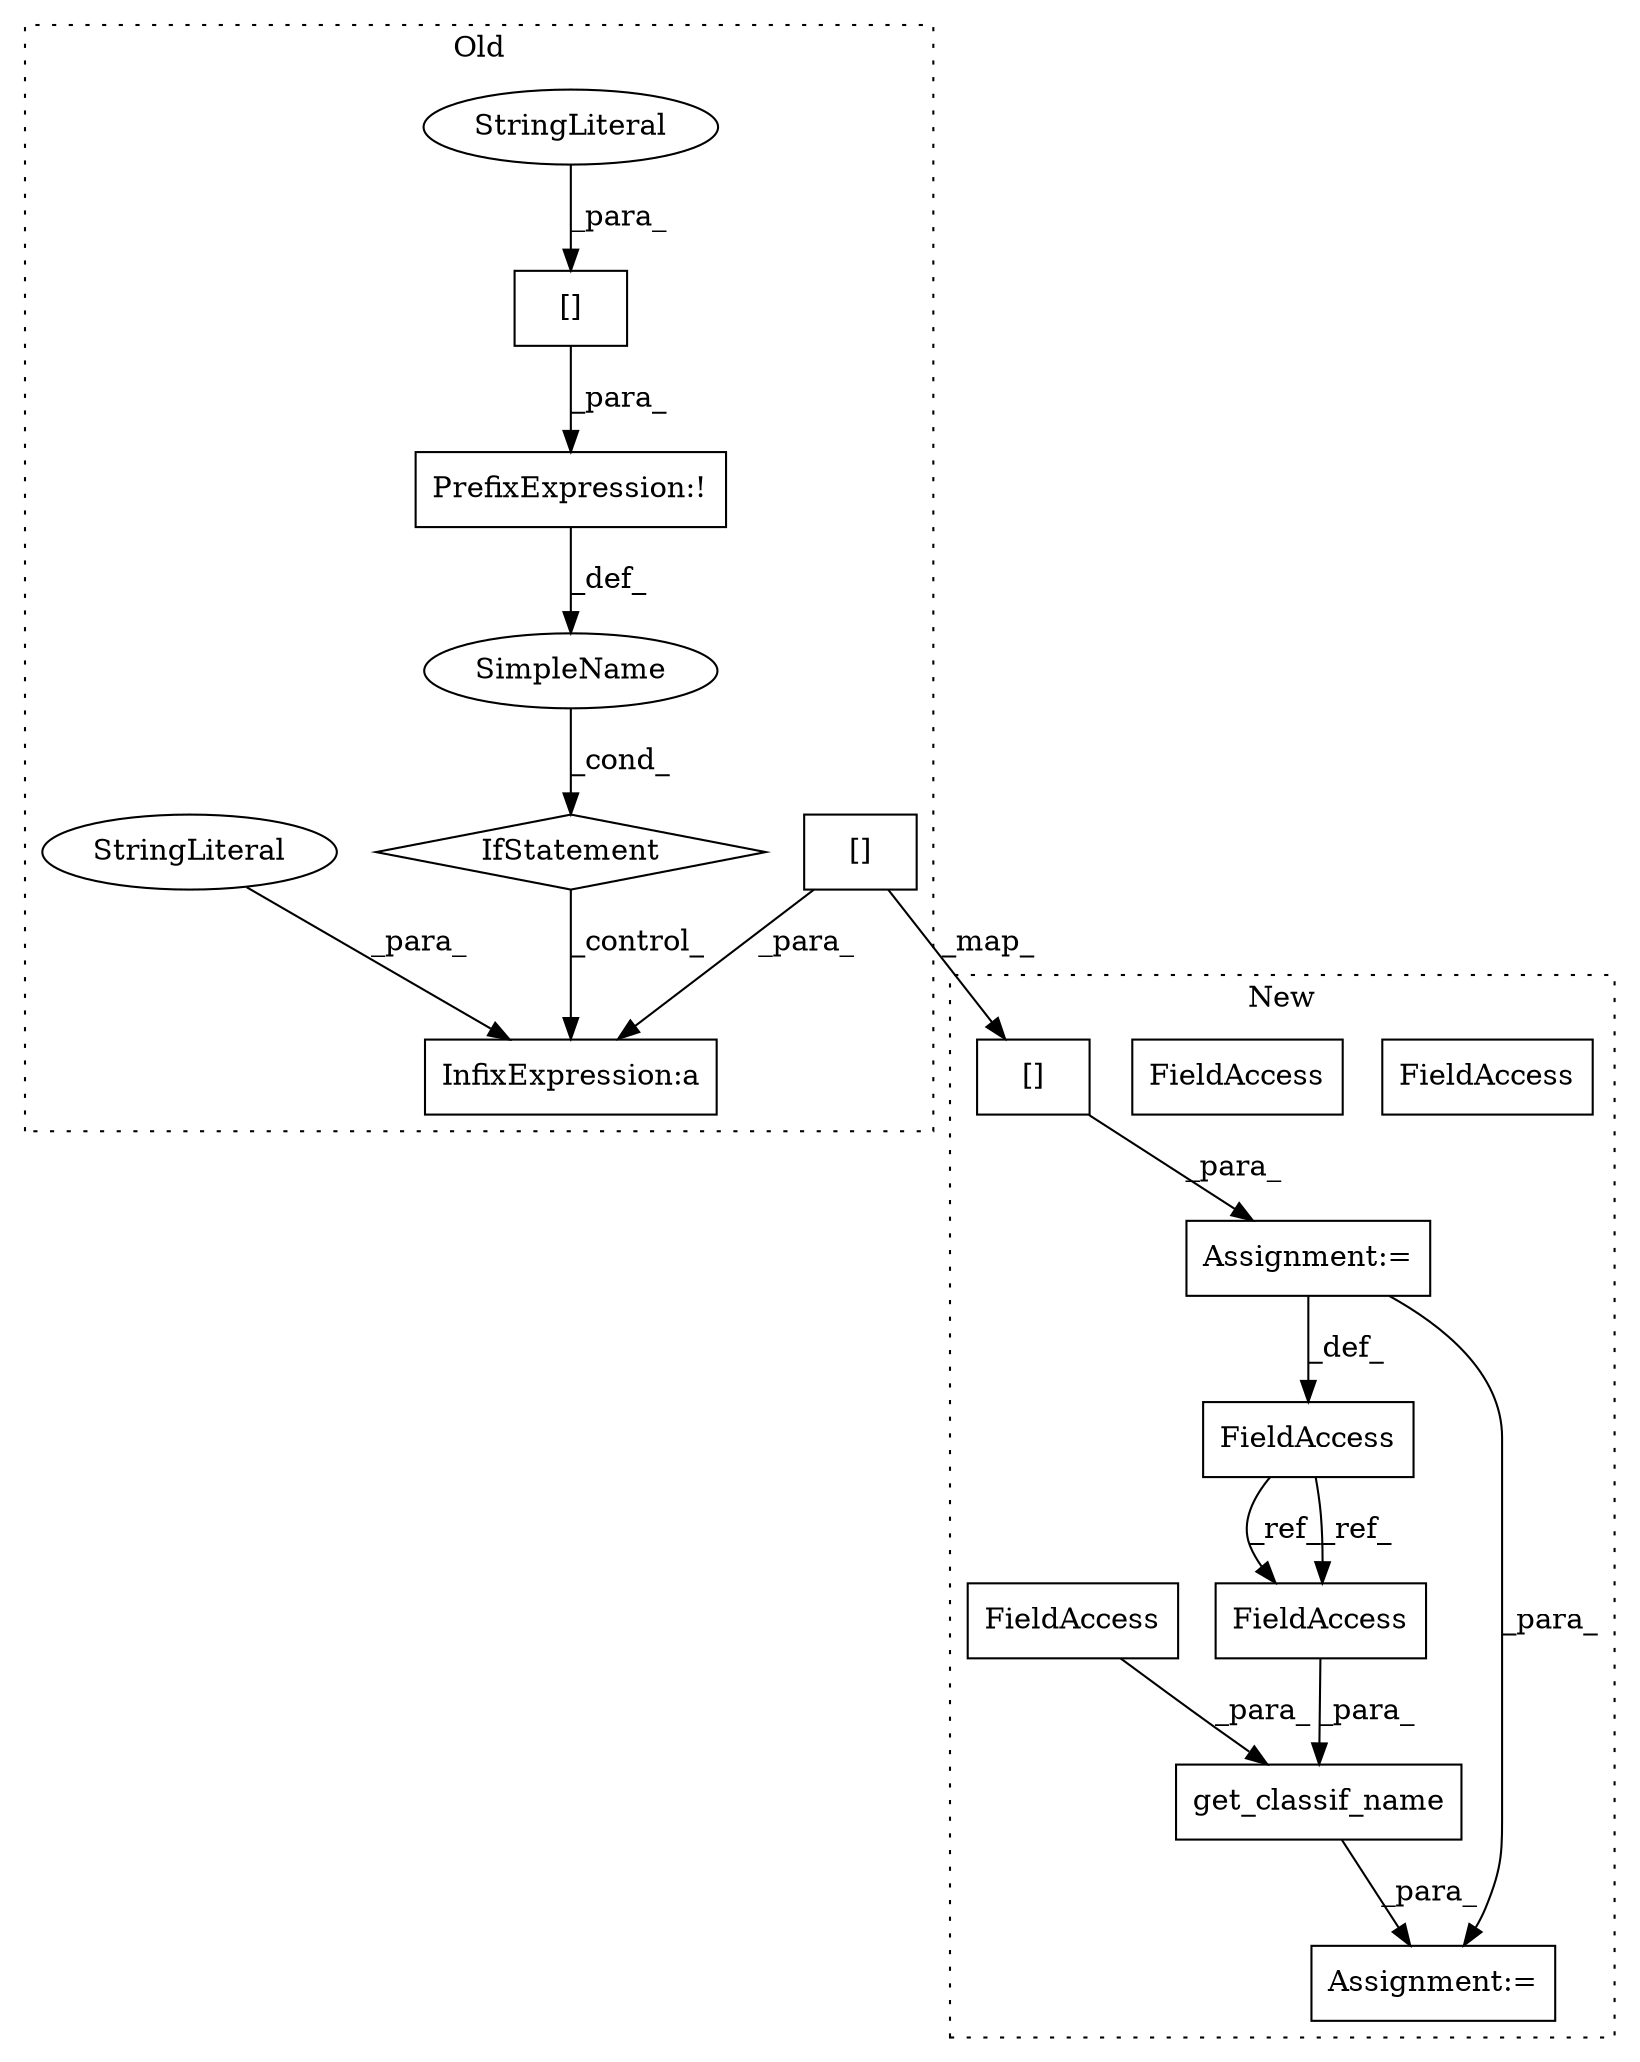 digraph G {
subgraph cluster0 {
1 [label="IfStatement" a="25" s="8717" l="3" shape="diamond"];
3 [label="InfixExpression:a" a="27" s="8750" l="3" shape="box"];
4 [label="PrefixExpression:!" a="38" s="8696" l="1" shape="box"];
5 [label="[]" a="2" s="8697,8716" l="7,1" shape="box"];
8 [label="SimpleName" a="42" s="" l="" shape="ellipse"];
9 [label="StringLiteral" a="45" s="8704" l="12" shape="ellipse"];
10 [label="StringLiteral" a="45" s="8740" l="10" shape="ellipse"];
13 [label="[]" a="2" s="8753,8772" l="7,1" shape="box"];
label = "Old";
style="dotted";
}
subgraph cluster1 {
2 [label="get_classif_name" a="32" s="8323,8378" l="17,1" shape="box"];
6 [label="FieldAccess" a="22" s="8340" l="22" shape="box"];
7 [label="FieldAccess" a="22" s="8163" l="22" shape="box"];
11 [label="FieldAccess" a="22" s="8363" l="15" shape="box"];
12 [label="Assignment:=" a="7" s="8185" l="1" shape="box"];
14 [label="[]" a="2" s="8186,8205" l="7,1" shape="box"];
15 [label="Assignment:=" a="7" s="8322" l="1" shape="box"];
16 [label="FieldAccess" a="22" s="8363" l="15" shape="box"];
17 [label="FieldAccess" a="22" s="8340" l="22" shape="box"];
label = "New";
style="dotted";
}
1 -> 3 [label="_control_"];
2 -> 15 [label="_para_"];
4 -> 8 [label="_def_"];
5 -> 4 [label="_para_"];
7 -> 17 [label="_ref_"];
7 -> 17 [label="_ref_"];
8 -> 1 [label="_cond_"];
9 -> 5 [label="_para_"];
10 -> 3 [label="_para_"];
12 -> 7 [label="_def_"];
12 -> 15 [label="_para_"];
13 -> 3 [label="_para_"];
13 -> 14 [label="_map_"];
14 -> 12 [label="_para_"];
16 -> 2 [label="_para_"];
17 -> 2 [label="_para_"];
}